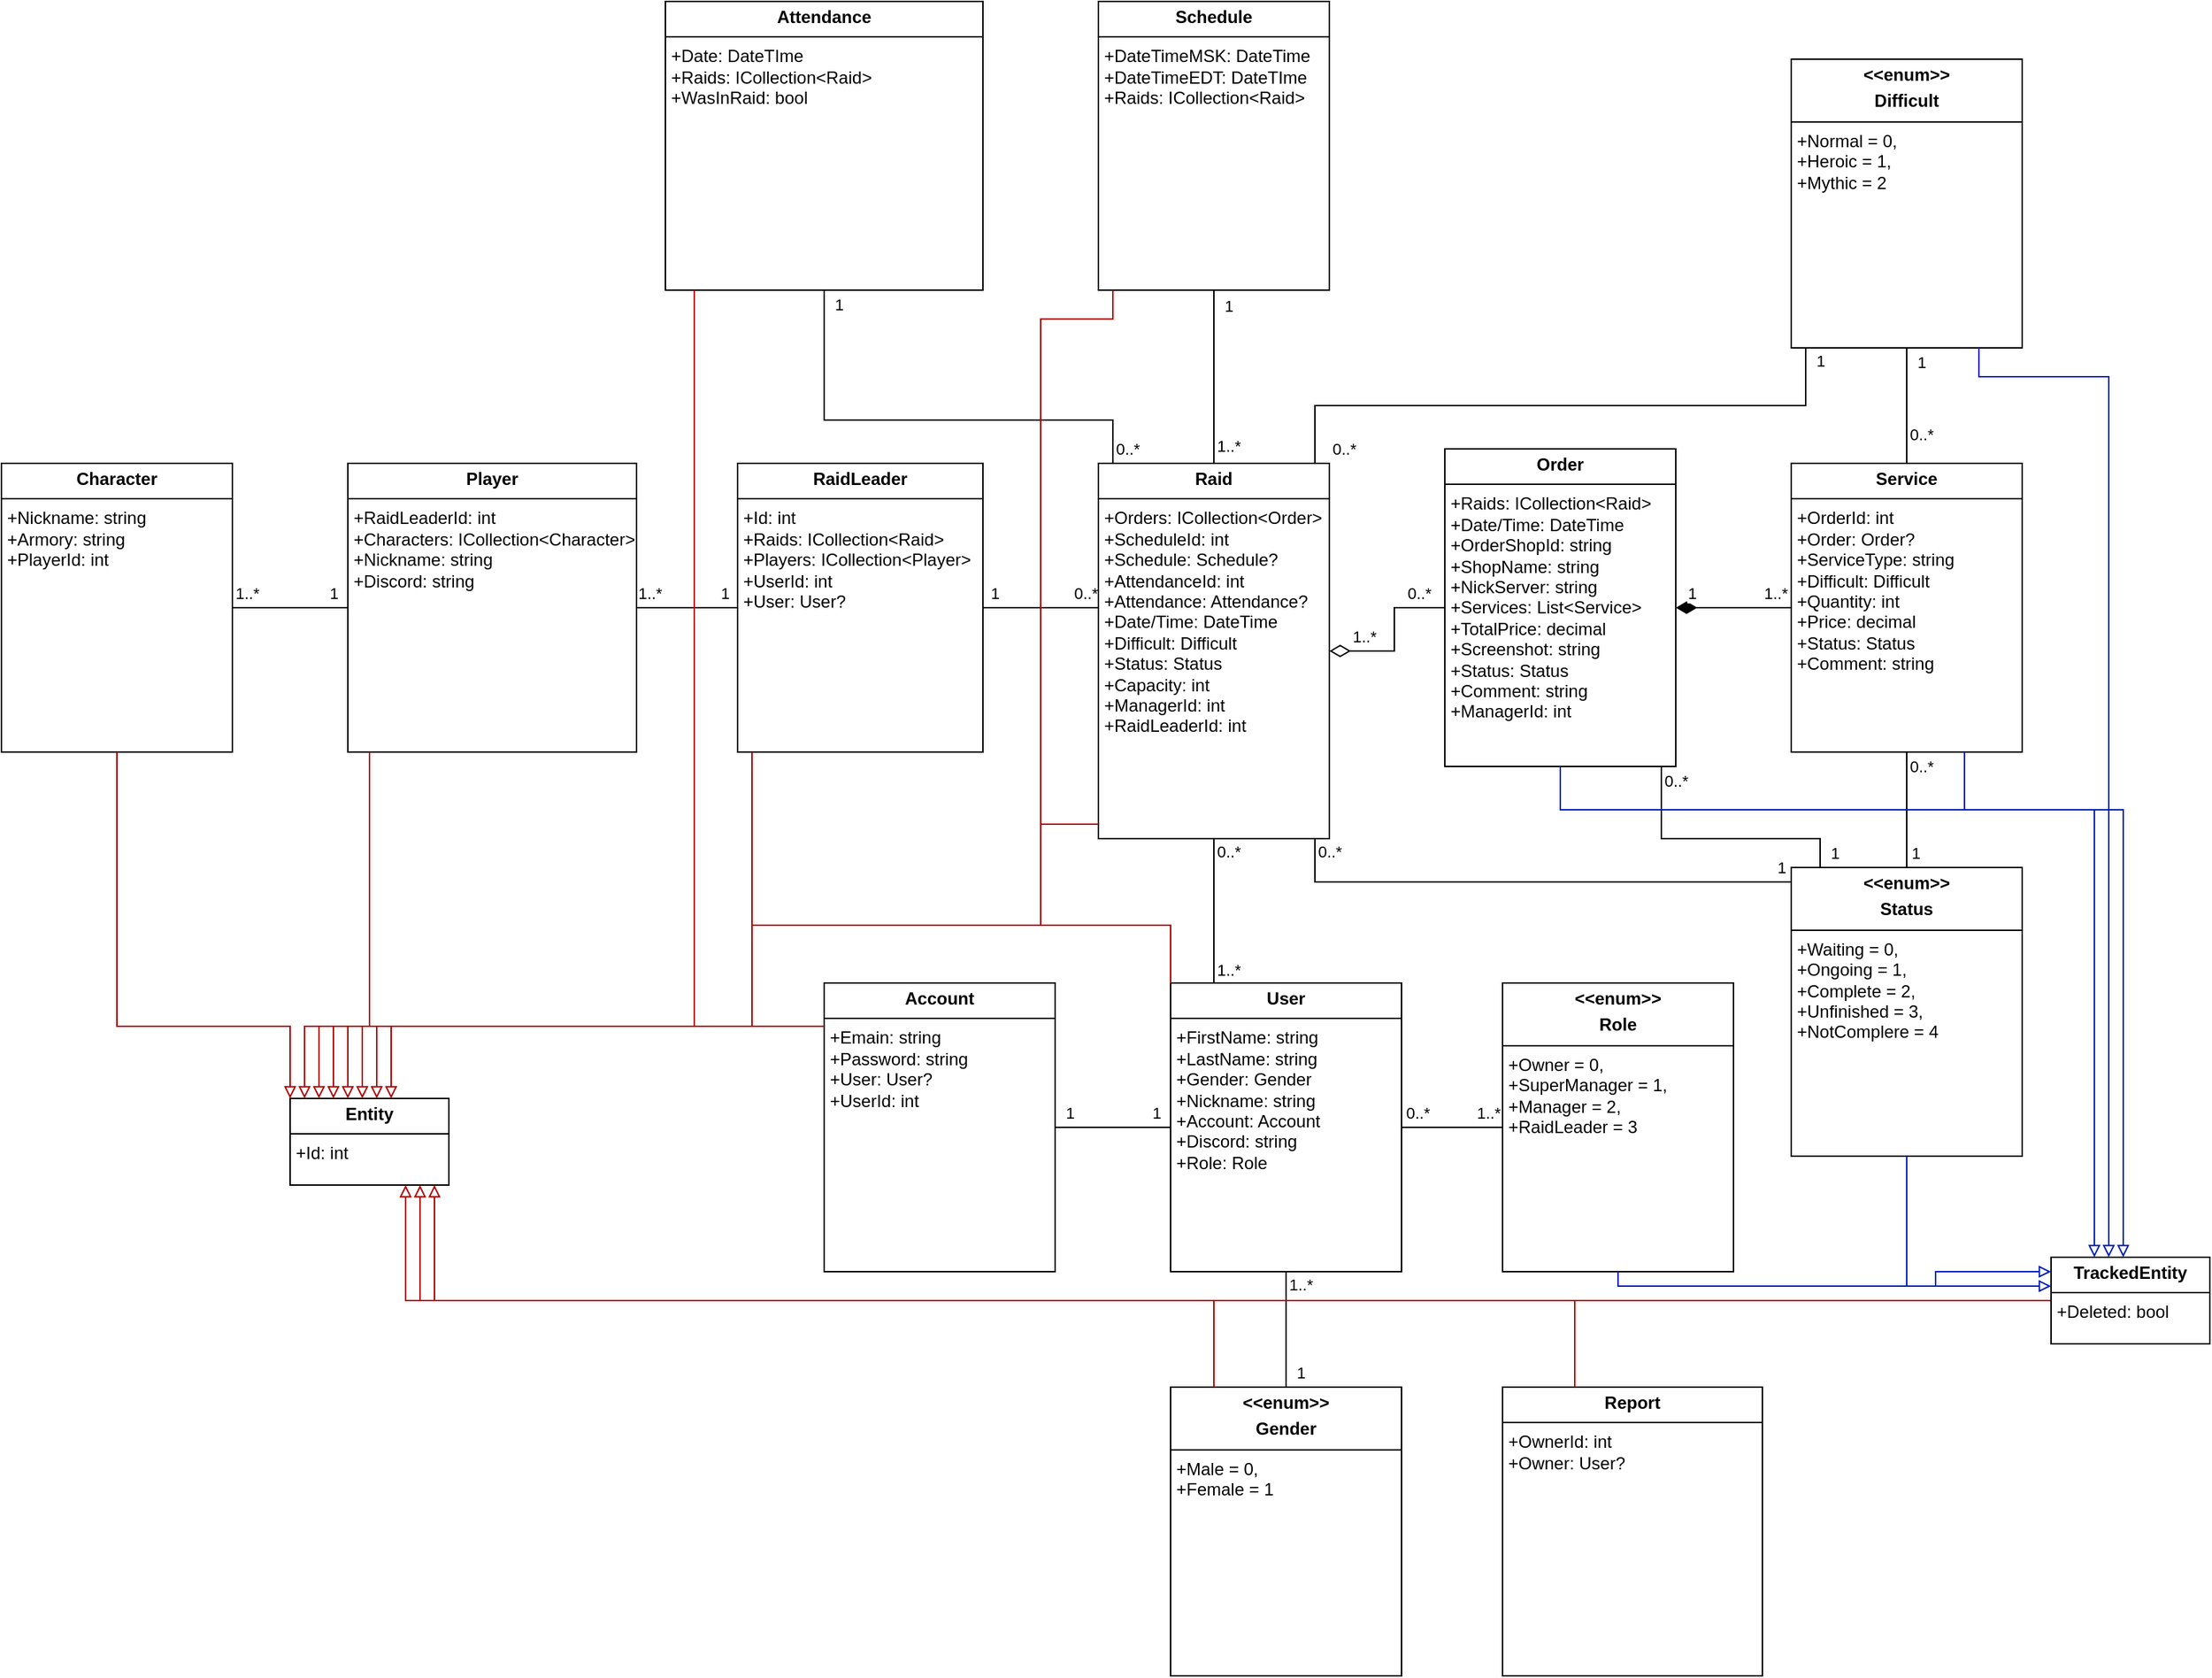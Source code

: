 <mxfile version="24.0.7" type="device">
  <diagram id="77C288hJzW4obfr29q6k" name="Страница — 1">
    <mxGraphModel dx="2670" dy="1666" grid="1" gridSize="10" guides="1" tooltips="1" connect="1" arrows="1" fold="1" page="1" pageScale="1" pageWidth="1169" pageHeight="827" math="0" shadow="0">
      <root>
        <mxCell id="0" />
        <mxCell id="1" parent="0" />
        <mxCell id="-LpLI6Wsh7tTM9T4UiT6-4" value="" style="edgeStyle=orthogonalEdgeStyle;rounded=0;orthogonalLoop=1;jettySize=auto;html=1;endArrow=diamondThin;endFill=0;startSize=6;endSize=12;" parent="1" source="k0Ee0VnrwTGtNqlD-m8w-1" target="zQSbb0ZGz_UOgyu7kRaQ-18" edge="1">
          <mxGeometry relative="1" as="geometry" />
        </mxCell>
        <mxCell id="-LpLI6Wsh7tTM9T4UiT6-5" value="1..*" style="edgeLabel;html=1;align=center;verticalAlign=middle;resizable=0;points=[];" parent="-LpLI6Wsh7tTM9T4UiT6-4" vertex="1" connectable="0">
          <mxGeometry x="0.757" relative="1" as="geometry">
            <mxPoint x="10" y="-10" as="offset" />
          </mxGeometry>
        </mxCell>
        <mxCell id="-LpLI6Wsh7tTM9T4UiT6-6" value="0..*" style="edgeLabel;html=1;align=center;verticalAlign=middle;resizable=0;points=[];" parent="-LpLI6Wsh7tTM9T4UiT6-4" vertex="1" connectable="0">
          <mxGeometry x="-0.443" y="1" relative="1" as="geometry">
            <mxPoint x="12" y="-11" as="offset" />
          </mxGeometry>
        </mxCell>
        <mxCell id="k0Ee0VnrwTGtNqlD-m8w-1" value="&lt;p style=&quot;margin:0px;margin-top:4px;text-align:center;&quot;&gt;&lt;b&gt;Order&lt;/b&gt;&lt;/p&gt;&lt;hr size=&quot;1&quot; style=&quot;border-style:solid;&quot;&gt;&lt;p style=&quot;margin:0px;margin-left:4px;&quot;&gt;+Raids: ICollection&amp;lt;Raid&amp;gt;&lt;/p&gt;&lt;p style=&quot;margin:0px;margin-left:4px;&quot;&gt;&lt;span style=&quot;background-color: initial;&quot;&gt;+Date/Time: DateTime&lt;/span&gt;&lt;br&gt;&lt;/p&gt;&lt;p style=&quot;margin:0px;margin-left:4px;&quot;&gt;+OrderShopId: string&lt;/p&gt;&lt;p style=&quot;margin:0px;margin-left:4px;&quot;&gt;+ShopName: string&lt;/p&gt;&lt;p style=&quot;margin:0px;margin-left:4px;&quot;&gt;+NickServer: string&lt;/p&gt;&lt;p style=&quot;margin:0px;margin-left:4px;&quot;&gt;+Services: List&amp;lt;Service&amp;gt;&lt;br&gt;+TotalPrice: decimal&lt;/p&gt;&lt;p style=&quot;margin:0px;margin-left:4px;&quot;&gt;+Screenshot: string&lt;/p&gt;&lt;p style=&quot;margin:0px;margin-left:4px;&quot;&gt;+Status: Status&lt;/p&gt;&lt;p style=&quot;margin:0px;margin-left:4px;&quot;&gt;+Comment: string&lt;/p&gt;&lt;p style=&quot;margin:0px;margin-left:4px;&quot;&gt;+ManagerId: int&lt;/p&gt;" style="verticalAlign=top;align=left;overflow=fill;html=1;whiteSpace=wrap;" parent="1" vertex="1">
          <mxGeometry x="960" y="110" width="160" height="220" as="geometry" />
        </mxCell>
        <mxCell id="-LpLI6Wsh7tTM9T4UiT6-1" style="edgeStyle=orthogonalEdgeStyle;rounded=0;orthogonalLoop=1;jettySize=auto;html=1;endArrow=diamondThin;endFill=1;startSize=6;endSize=12;" parent="1" source="k0Ee0VnrwTGtNqlD-m8w-2" target="k0Ee0VnrwTGtNqlD-m8w-1" edge="1">
          <mxGeometry relative="1" as="geometry" />
        </mxCell>
        <mxCell id="-LpLI6Wsh7tTM9T4UiT6-2" value="1" style="edgeLabel;html=1;align=center;verticalAlign=middle;resizable=0;points=[];" parent="-LpLI6Wsh7tTM9T4UiT6-1" vertex="1" connectable="0">
          <mxGeometry x="0.617" relative="1" as="geometry">
            <mxPoint x="-5" y="-10" as="offset" />
          </mxGeometry>
        </mxCell>
        <mxCell id="-LpLI6Wsh7tTM9T4UiT6-3" value="1..*" style="edgeLabel;html=1;align=center;verticalAlign=middle;resizable=0;points=[];" parent="-LpLI6Wsh7tTM9T4UiT6-1" vertex="1" connectable="0">
          <mxGeometry x="-0.717" y="-1" relative="1" as="geometry">
            <mxPoint y="-9" as="offset" />
          </mxGeometry>
        </mxCell>
        <mxCell id="k0Ee0VnrwTGtNqlD-m8w-2" value="&lt;p style=&quot;margin:0px;margin-top:4px;text-align:center;&quot;&gt;&lt;b&gt;Service&lt;/b&gt;&lt;/p&gt;&lt;hr size=&quot;1&quot; style=&quot;border-style:solid;&quot;&gt;&lt;p style=&quot;margin:0px;margin-left:4px;&quot;&gt;+OrderId: int&lt;/p&gt;&lt;p style=&quot;margin:0px;margin-left:4px;&quot;&gt;+Order: Order?&lt;br&gt;&lt;/p&gt;&lt;p style=&quot;margin:0px;margin-left:4px;&quot;&gt;+ServiceType: string&lt;/p&gt;&lt;p style=&quot;margin:0px;margin-left:4px;&quot;&gt;+Difficult: Difficult&lt;/p&gt;&lt;p style=&quot;margin:0px;margin-left:4px;&quot;&gt;+Quantity: int&lt;/p&gt;&lt;p style=&quot;margin:0px;margin-left:4px;&quot;&gt;+Price: decimal&lt;br&gt;+Status: Status&lt;/p&gt;&lt;p style=&quot;margin:0px;margin-left:4px;&quot;&gt;+Comment: string&lt;/p&gt;&lt;p style=&quot;margin:0px;margin-left:4px;&quot;&gt;&lt;br&gt;&lt;/p&gt;&lt;p style=&quot;margin:0px;margin-left:4px;&quot;&gt;&lt;br&gt;&lt;/p&gt;" style="verticalAlign=top;align=left;overflow=fill;html=1;whiteSpace=wrap;" parent="1" vertex="1">
          <mxGeometry x="1200" y="120" width="160" height="200" as="geometry" />
        </mxCell>
        <mxCell id="-LpLI6Wsh7tTM9T4UiT6-44" value="" style="edgeStyle=orthogonalEdgeStyle;rounded=0;orthogonalLoop=1;jettySize=auto;html=1;endArrow=none;endFill=0;" parent="1" source="zQSbb0ZGz_UOgyu7kRaQ-4" target="_yLJsXM8asYsxj5FulAV-17" edge="1">
          <mxGeometry relative="1" as="geometry" />
        </mxCell>
        <mxCell id="-LpLI6Wsh7tTM9T4UiT6-45" value="1" style="edgeLabel;html=1;align=center;verticalAlign=middle;resizable=0;points=[];" parent="-LpLI6Wsh7tTM9T4UiT6-44" vertex="1" connectable="0">
          <mxGeometry x="0.529" y="1" relative="1" as="geometry">
            <mxPoint x="9" y="9" as="offset" />
          </mxGeometry>
        </mxCell>
        <mxCell id="-LpLI6Wsh7tTM9T4UiT6-46" value="1..*" style="edgeLabel;html=1;align=center;verticalAlign=middle;resizable=0;points=[];" parent="-LpLI6Wsh7tTM9T4UiT6-44" vertex="1" connectable="0">
          <mxGeometry x="-0.775" y="1" relative="1" as="geometry">
            <mxPoint x="9" as="offset" />
          </mxGeometry>
        </mxCell>
        <mxCell id="-LpLI6Wsh7tTM9T4UiT6-47" value="" style="edgeStyle=orthogonalEdgeStyle;rounded=0;orthogonalLoop=1;jettySize=auto;html=1;endArrow=none;endFill=0;" parent="1" source="zQSbb0ZGz_UOgyu7kRaQ-4" target="_yLJsXM8asYsxj5FulAV-16" edge="1">
          <mxGeometry relative="1" as="geometry" />
        </mxCell>
        <mxCell id="-LpLI6Wsh7tTM9T4UiT6-48" value="1" style="edgeLabel;html=1;align=center;verticalAlign=middle;resizable=0;points=[];" parent="-LpLI6Wsh7tTM9T4UiT6-47" vertex="1" connectable="0">
          <mxGeometry x="-0.232" relative="1" as="geometry">
            <mxPoint x="20" y="-10" as="offset" />
          </mxGeometry>
        </mxCell>
        <mxCell id="-LpLI6Wsh7tTM9T4UiT6-49" value="1" style="edgeLabel;html=1;align=center;verticalAlign=middle;resizable=0;points=[];" parent="-LpLI6Wsh7tTM9T4UiT6-47" vertex="1" connectable="0">
          <mxGeometry x="0.508" y="2" relative="1" as="geometry">
            <mxPoint x="-10" y="-12" as="offset" />
          </mxGeometry>
        </mxCell>
        <mxCell id="OjiHCSG1bCC7971OdLfZ-1" style="edgeStyle=orthogonalEdgeStyle;rounded=0;orthogonalLoop=1;jettySize=auto;html=1;endArrow=none;endFill=0;" parent="1" source="zQSbb0ZGz_UOgyu7kRaQ-4" target="zQSbb0ZGz_UOgyu7kRaQ-18" edge="1">
          <mxGeometry relative="1" as="geometry">
            <Array as="points">
              <mxPoint x="800" y="450" />
              <mxPoint x="800" y="450" />
            </Array>
          </mxGeometry>
        </mxCell>
        <mxCell id="OjiHCSG1bCC7971OdLfZ-5" value="0..*" style="edgeLabel;html=1;align=center;verticalAlign=middle;resizable=0;points=[];" parent="OjiHCSG1bCC7971OdLfZ-1" vertex="1" connectable="0">
          <mxGeometry x="0.825" relative="1" as="geometry">
            <mxPoint x="10" as="offset" />
          </mxGeometry>
        </mxCell>
        <mxCell id="OjiHCSG1bCC7971OdLfZ-6" value="1..*" style="edgeLabel;html=1;align=center;verticalAlign=middle;resizable=0;points=[];" parent="OjiHCSG1bCC7971OdLfZ-1" vertex="1" connectable="0">
          <mxGeometry x="-0.819" relative="1" as="geometry">
            <mxPoint x="10" as="offset" />
          </mxGeometry>
        </mxCell>
        <mxCell id="zQSbb0ZGz_UOgyu7kRaQ-4" value="&lt;p style=&quot;margin:0px;margin-top:4px;text-align:center;&quot;&gt;&lt;b&gt;User&lt;/b&gt;&lt;/p&gt;&lt;hr size=&quot;1&quot; style=&quot;border-style:solid;&quot;&gt;&lt;p style=&quot;margin:0px;margin-left:4px;&quot;&gt;+FirstName: string&lt;br&gt;+LastName: string&lt;br&gt;+Gender: Gender&lt;/p&gt;&lt;p style=&quot;margin:0px;margin-left:4px;&quot;&gt;+Nickname: string&lt;br&gt;&lt;/p&gt;&lt;p style=&quot;margin:0px;margin-left:4px;&quot;&gt;+Account: Account&lt;/p&gt;&lt;p style=&quot;margin: 0px 0px 0px 4px;&quot;&gt;+Discord: string&lt;/p&gt;&lt;p style=&quot;margin: 0px 0px 0px 4px;&quot;&gt;+Role: Role&lt;/p&gt;&lt;div&gt;&lt;br&gt;&lt;/div&gt;&lt;div&gt;&lt;br&gt;&lt;/div&gt;" style="verticalAlign=top;align=left;overflow=fill;html=1;whiteSpace=wrap;" parent="1" vertex="1">
          <mxGeometry x="770" y="480" width="160" height="200" as="geometry" />
        </mxCell>
        <mxCell id="-LpLI6Wsh7tTM9T4UiT6-7" value="" style="edgeStyle=orthogonalEdgeStyle;rounded=0;orthogonalLoop=1;jettySize=auto;html=1;endArrow=none;endFill=0;" parent="1" source="zQSbb0ZGz_UOgyu7kRaQ-18" target="zQSbb0ZGz_UOgyu7kRaQ-19" edge="1">
          <mxGeometry relative="1" as="geometry">
            <Array as="points">
              <mxPoint x="680" y="220" />
              <mxPoint x="680" y="220" />
            </Array>
          </mxGeometry>
        </mxCell>
        <mxCell id="-LpLI6Wsh7tTM9T4UiT6-8" value="1" style="edgeLabel;html=1;align=center;verticalAlign=middle;resizable=0;points=[];" parent="-LpLI6Wsh7tTM9T4UiT6-7" vertex="1" connectable="0">
          <mxGeometry x="0.785" relative="1" as="geometry">
            <mxPoint x="-1" y="-10" as="offset" />
          </mxGeometry>
        </mxCell>
        <mxCell id="-LpLI6Wsh7tTM9T4UiT6-9" value="0..*" style="edgeLabel;html=1;align=center;verticalAlign=middle;resizable=0;points=[];" parent="-LpLI6Wsh7tTM9T4UiT6-7" vertex="1" connectable="0">
          <mxGeometry x="-0.829" y="-3" relative="1" as="geometry">
            <mxPoint x="-2" y="-7" as="offset" />
          </mxGeometry>
        </mxCell>
        <mxCell id="-LpLI6Wsh7tTM9T4UiT6-10" value="" style="edgeStyle=orthogonalEdgeStyle;rounded=0;orthogonalLoop=1;jettySize=auto;html=1;endArrow=none;endFill=0;" parent="1" source="zQSbb0ZGz_UOgyu7kRaQ-18" target="zQSbb0ZGz_UOgyu7kRaQ-33" edge="1">
          <mxGeometry relative="1" as="geometry" />
        </mxCell>
        <mxCell id="-LpLI6Wsh7tTM9T4UiT6-11" value="1" style="edgeLabel;html=1;align=center;verticalAlign=middle;resizable=0;points=[];" parent="-LpLI6Wsh7tTM9T4UiT6-10" vertex="1" connectable="0">
          <mxGeometry x="0.746" relative="1" as="geometry">
            <mxPoint x="10" y="-4" as="offset" />
          </mxGeometry>
        </mxCell>
        <mxCell id="-LpLI6Wsh7tTM9T4UiT6-12" value="1..*" style="edgeLabel;html=1;align=center;verticalAlign=middle;resizable=0;points=[];" parent="-LpLI6Wsh7tTM9T4UiT6-10" vertex="1" connectable="0">
          <mxGeometry x="-0.527" y="-2" relative="1" as="geometry">
            <mxPoint x="8" y="16" as="offset" />
          </mxGeometry>
        </mxCell>
        <mxCell id="zQSbb0ZGz_UOgyu7kRaQ-18" value="&lt;p style=&quot;margin:0px;margin-top:4px;text-align:center;&quot;&gt;&lt;b&gt;Raid&lt;/b&gt;&lt;/p&gt;&lt;hr size=&quot;1&quot; style=&quot;border-style:solid;&quot;&gt;&lt;p style=&quot;margin:0px;margin-left:4px;&quot;&gt;&lt;span style=&quot;background-color: initial;&quot;&gt;+Orders: ICollection&amp;lt;Order&amp;gt;&lt;/span&gt;&lt;/p&gt;&lt;p style=&quot;margin:0px;margin-left:4px;&quot;&gt;+ScheduleId: int&lt;/p&gt;&lt;p style=&quot;margin:0px;margin-left:4px;&quot;&gt;+Schedule: Schedule?&lt;/p&gt;&lt;p style=&quot;margin:0px;margin-left:4px;&quot;&gt;+AttendanceId: int&lt;/p&gt;&lt;p style=&quot;margin:0px;margin-left:4px;&quot;&gt;+Attendance: Attendance?&lt;/p&gt;&lt;p style=&quot;margin:0px;margin-left:4px;&quot;&gt;&lt;span style=&quot;background-color: initial;&quot;&gt;+Date/Time: DateTime&lt;/span&gt;&lt;/p&gt;&lt;p style=&quot;margin:0px;margin-left:4px;&quot;&gt;+Difficult: Difficult&lt;/p&gt;&lt;p style=&quot;margin:0px;margin-left:4px;&quot;&gt;+Status: Status&lt;/p&gt;&lt;p style=&quot;margin:0px;margin-left:4px;&quot;&gt;+Capacity: int&lt;/p&gt;&lt;p style=&quot;margin:0px;margin-left:4px;&quot;&gt;+ManagerId: int&lt;/p&gt;&lt;p style=&quot;margin:0px;margin-left:4px;&quot;&gt;&lt;span style=&quot;background-color: initial;&quot;&gt;+RaidLeaderId: int&lt;/span&gt;&lt;/p&gt;&lt;p style=&quot;margin:0px;margin-left:4px;&quot;&gt;&lt;br&gt;&lt;/p&gt;" style="verticalAlign=top;align=left;overflow=fill;html=1;whiteSpace=wrap;" parent="1" vertex="1">
          <mxGeometry x="720" y="120" width="160" height="260" as="geometry" />
        </mxCell>
        <mxCell id="zQSbb0ZGz_UOgyu7kRaQ-19" value="&lt;p style=&quot;margin:0px;margin-top:4px;text-align:center;&quot;&gt;&lt;b&gt;RaidLeader&lt;/b&gt;&lt;/p&gt;&lt;hr size=&quot;1&quot; style=&quot;border-style:solid;&quot;&gt;&lt;p style=&quot;margin:0px;margin-left:4px;&quot;&gt;+Id: int&lt;/p&gt;&lt;p style=&quot;margin:0px;margin-left:4px;&quot;&gt;+Raids: ICollection&amp;lt;Raid&amp;gt;&lt;/p&gt;&lt;p style=&quot;margin:0px;margin-left:4px;&quot;&gt;+Players: ICollection&amp;lt;Player&amp;gt;&lt;/p&gt;&lt;p style=&quot;margin:0px;margin-left:4px;&quot;&gt;+UserId: int&lt;/p&gt;&lt;p style=&quot;margin:0px;margin-left:4px;&quot;&gt;+User: User?&lt;/p&gt;" style="verticalAlign=top;align=left;overflow=fill;html=1;whiteSpace=wrap;" parent="1" vertex="1">
          <mxGeometry x="470" y="120" width="170" height="200" as="geometry" />
        </mxCell>
        <mxCell id="-LpLI6Wsh7tTM9T4UiT6-20" value="1" style="edgeStyle=orthogonalEdgeStyle;rounded=0;orthogonalLoop=1;jettySize=auto;html=1;endArrow=none;endFill=0;" parent="1" source="zQSbb0ZGz_UOgyu7kRaQ-20" target="zQSbb0ZGz_UOgyu7kRaQ-18" edge="1">
          <mxGeometry x="-0.938" y="10" relative="1" as="geometry">
            <Array as="points">
              <mxPoint x="530" y="90" />
              <mxPoint x="730" y="90" />
            </Array>
            <mxPoint as="offset" />
          </mxGeometry>
        </mxCell>
        <mxCell id="-LpLI6Wsh7tTM9T4UiT6-21" value="0..*" style="edgeLabel;html=1;align=center;verticalAlign=middle;resizable=0;points=[];" parent="-LpLI6Wsh7tTM9T4UiT6-20" vertex="1" connectable="0">
          <mxGeometry x="0.947" y="3" relative="1" as="geometry">
            <mxPoint x="7" y="-2" as="offset" />
          </mxGeometry>
        </mxCell>
        <mxCell id="zQSbb0ZGz_UOgyu7kRaQ-20" value="&lt;p style=&quot;margin:0px;margin-top:4px;text-align:center;&quot;&gt;&lt;b&gt;Attendance&lt;/b&gt;&lt;/p&gt;&lt;hr size=&quot;1&quot; style=&quot;border-style:solid;&quot;&gt;&lt;p style=&quot;margin:0px;margin-left:4px;&quot;&gt;&lt;span style=&quot;background-color: initial;&quot;&gt;+Date: DateTIme&lt;/span&gt;&lt;br&gt;&lt;/p&gt;&lt;p style=&quot;margin:0px;margin-left:4px;&quot;&gt;+Raids: ICollection&amp;lt;Raid&amp;gt;&lt;/p&gt;&lt;p style=&quot;margin:0px;margin-left:4px;&quot;&gt;+WasInRaid: bool&lt;/p&gt;" style="verticalAlign=top;align=left;overflow=fill;html=1;whiteSpace=wrap;" parent="1" vertex="1">
          <mxGeometry x="420" y="-200" width="220" height="200" as="geometry" />
        </mxCell>
        <mxCell id="-LpLI6Wsh7tTM9T4UiT6-14" value="" style="edgeStyle=orthogonalEdgeStyle;rounded=0;orthogonalLoop=1;jettySize=auto;html=1;endArrow=none;endFill=0;" parent="1" source="zQSbb0ZGz_UOgyu7kRaQ-21" target="zQSbb0ZGz_UOgyu7kRaQ-19" edge="1">
          <mxGeometry relative="1" as="geometry" />
        </mxCell>
        <mxCell id="-LpLI6Wsh7tTM9T4UiT6-15" value="1" style="edgeLabel;html=1;align=center;verticalAlign=middle;resizable=0;points=[];" parent="-LpLI6Wsh7tTM9T4UiT6-14" vertex="1" connectable="0">
          <mxGeometry x="0.742" y="2" relative="1" as="geometry">
            <mxPoint y="-8" as="offset" />
          </mxGeometry>
        </mxCell>
        <mxCell id="-LpLI6Wsh7tTM9T4UiT6-16" value="1..*" style="edgeLabel;html=1;align=center;verticalAlign=middle;resizable=0;points=[];" parent="-LpLI6Wsh7tTM9T4UiT6-14" vertex="1" connectable="0">
          <mxGeometry x="-0.738" y="2" relative="1" as="geometry">
            <mxPoint y="-8" as="offset" />
          </mxGeometry>
        </mxCell>
        <mxCell id="-LpLI6Wsh7tTM9T4UiT6-17" value="" style="edgeStyle=orthogonalEdgeStyle;rounded=0;orthogonalLoop=1;jettySize=auto;html=1;endArrow=none;endFill=0;" parent="1" source="zQSbb0ZGz_UOgyu7kRaQ-21" target="zQSbb0ZGz_UOgyu7kRaQ-22" edge="1">
          <mxGeometry relative="1" as="geometry" />
        </mxCell>
        <mxCell id="-LpLI6Wsh7tTM9T4UiT6-18" value="1..*" style="edgeLabel;html=1;align=center;verticalAlign=middle;resizable=0;points=[];" parent="-LpLI6Wsh7tTM9T4UiT6-17" vertex="1" connectable="0">
          <mxGeometry x="0.613" relative="1" as="geometry">
            <mxPoint x="-6" y="-10" as="offset" />
          </mxGeometry>
        </mxCell>
        <mxCell id="-LpLI6Wsh7tTM9T4UiT6-19" value="1" style="edgeLabel;html=1;align=center;verticalAlign=middle;resizable=0;points=[];" parent="-LpLI6Wsh7tTM9T4UiT6-17" vertex="1" connectable="0">
          <mxGeometry x="-0.471" y="2" relative="1" as="geometry">
            <mxPoint x="11" y="-12" as="offset" />
          </mxGeometry>
        </mxCell>
        <mxCell id="zQSbb0ZGz_UOgyu7kRaQ-21" value="&lt;p style=&quot;margin:0px;margin-top:4px;text-align:center;&quot;&gt;&lt;b&gt;Player&lt;/b&gt;&lt;/p&gt;&lt;hr size=&quot;1&quot; style=&quot;border-style:solid;&quot;&gt;&lt;p style=&quot;margin:0px;margin-left:4px;&quot;&gt;+RaidLeaderId: int&lt;br&gt;&lt;/p&gt;&lt;p style=&quot;margin:0px;margin-left:4px;&quot;&gt;+Characters: ICollection&amp;lt;Character&amp;gt;&lt;br&gt;&lt;/p&gt;&lt;p style=&quot;margin:0px;margin-left:4px;&quot;&gt;+Nickname: string&lt;/p&gt;&lt;p style=&quot;margin:0px;margin-left:4px;&quot;&gt;+Discord: string&lt;/p&gt;&lt;p style=&quot;margin:0px;margin-left:4px;&quot;&gt;&lt;br&gt;&lt;/p&gt;" style="verticalAlign=top;align=left;overflow=fill;html=1;whiteSpace=wrap;" parent="1" vertex="1">
          <mxGeometry x="200" y="120" width="200" height="200" as="geometry" />
        </mxCell>
        <mxCell id="zQSbb0ZGz_UOgyu7kRaQ-22" value="&lt;p style=&quot;margin:0px;margin-top:4px;text-align:center;&quot;&gt;&lt;b&gt;Character&lt;/b&gt;&lt;/p&gt;&lt;hr size=&quot;1&quot; style=&quot;border-style:solid;&quot;&gt;&lt;p style=&quot;margin:0px;margin-left:4px;&quot;&gt;+Nickname: string&lt;br&gt;+Armory: string&lt;br&gt;+PlayerId: int&lt;/p&gt;" style="verticalAlign=top;align=left;overflow=fill;html=1;whiteSpace=wrap;" parent="1" vertex="1">
          <mxGeometry x="-40" y="120" width="160" height="200" as="geometry" />
        </mxCell>
        <mxCell id="zQSbb0ZGz_UOgyu7kRaQ-32" value="&lt;p style=&quot;margin:0px;margin-top:4px;text-align:center;&quot;&gt;&lt;b&gt;Report&lt;/b&gt;&lt;/p&gt;&lt;hr size=&quot;1&quot; style=&quot;border-style:solid;&quot;&gt;&lt;p style=&quot;margin:0px;margin-left:4px;&quot;&gt;&lt;span style=&quot;background-color: initial;&quot;&gt;+OwnerId: int&lt;/span&gt;&lt;br&gt;&lt;/p&gt;&lt;p style=&quot;margin:0px;margin-left:4px;&quot;&gt;+Owner: User?&lt;/p&gt;" style="verticalAlign=top;align=left;overflow=fill;html=1;whiteSpace=wrap;" parent="1" vertex="1">
          <mxGeometry x="1000" y="760" width="180" height="200" as="geometry" />
        </mxCell>
        <mxCell id="zQSbb0ZGz_UOgyu7kRaQ-33" value="&lt;p style=&quot;margin:0px;margin-top:4px;text-align:center;&quot;&gt;&lt;b&gt;Schedule&lt;/b&gt;&lt;/p&gt;&lt;hr size=&quot;1&quot; style=&quot;border-style:solid;&quot;&gt;&lt;p style=&quot;margin:0px;margin-left:4px;&quot;&gt;&lt;span style=&quot;background-color: initial;&quot;&gt;+DateTimeMSK: DateTime&lt;/span&gt;&lt;br&gt;&lt;/p&gt;&lt;p style=&quot;margin:0px;margin-left:4px;&quot;&gt;+DateTimeEDT: DateTIme&lt;/p&gt;&lt;p style=&quot;margin:0px;margin-left:4px;&quot;&gt;+Raids: ICollection&amp;lt;Raid&amp;gt;&lt;/p&gt;" style="verticalAlign=top;align=left;overflow=fill;html=1;whiteSpace=wrap;" parent="1" vertex="1">
          <mxGeometry x="720" y="-200" width="160" height="200" as="geometry" />
        </mxCell>
        <mxCell id="zQSbb0ZGz_UOgyu7kRaQ-40" value="&lt;p style=&quot;margin:0px;margin-top:4px;text-align:center;&quot;&gt;&lt;b&gt;&amp;lt;&amp;lt;enum&amp;gt;&amp;gt;&lt;/b&gt;&lt;/p&gt;&lt;p style=&quot;margin:0px;margin-top:4px;text-align:center;&quot;&gt;&lt;b&gt;Difficult&lt;/b&gt;&lt;/p&gt;&lt;hr size=&quot;1&quot; style=&quot;border-style:solid;&quot;&gt;&lt;p style=&quot;margin:0px;margin-left:4px;&quot;&gt;+Normal = 0,&lt;/p&gt;&lt;p style=&quot;margin:0px;margin-left:4px;&quot;&gt;+Heroic = 1,&lt;/p&gt;&lt;p style=&quot;margin:0px;margin-left:4px;&quot;&gt;+Mythic = 2&lt;/p&gt;&lt;p style=&quot;margin:0px;margin-left:4px;&quot;&gt;&lt;br&gt;&lt;/p&gt;" style="verticalAlign=top;align=left;overflow=fill;html=1;whiteSpace=wrap;" parent="1" vertex="1">
          <mxGeometry x="1200" y="-160" width="160" height="200" as="geometry" />
        </mxCell>
        <mxCell id="zQSbb0ZGz_UOgyu7kRaQ-43" value="&lt;p style=&quot;margin:0px;margin-top:4px;text-align:center;&quot;&gt;&lt;b&gt;&amp;lt;&amp;lt;enum&amp;gt;&amp;gt;&lt;/b&gt;&lt;/p&gt;&lt;p style=&quot;margin:0px;margin-top:4px;text-align:center;&quot;&gt;&lt;b&gt;Status&lt;/b&gt;&lt;/p&gt;&lt;hr size=&quot;1&quot; style=&quot;border-style:solid;&quot;&gt;&lt;p style=&quot;margin:0px;margin-left:4px;&quot;&gt;+Waiting = 0,&lt;/p&gt;&lt;p style=&quot;margin:0px;margin-left:4px;&quot;&gt;+Ongoing = 1,&lt;/p&gt;&lt;p style=&quot;margin:0px;margin-left:4px;&quot;&gt;+Complete = 2,&lt;/p&gt;&lt;p style=&quot;margin:0px;margin-left:4px;&quot;&gt;+Unfinished = 3,&lt;/p&gt;&lt;p style=&quot;margin:0px;margin-left:4px;&quot;&gt;+NotComplere = 4&lt;/p&gt;&lt;p style=&quot;margin:0px;margin-left:4px;&quot;&gt;&lt;br&gt;&lt;/p&gt;" style="verticalAlign=top;align=left;overflow=fill;html=1;whiteSpace=wrap;" parent="1" vertex="1">
          <mxGeometry x="1200" y="400" width="160" height="200" as="geometry" />
        </mxCell>
        <mxCell id="_yLJsXM8asYsxj5FulAV-16" value="&lt;p style=&quot;margin:0px;margin-top:4px;text-align:center;&quot;&gt;&lt;b&gt;Account&lt;/b&gt;&lt;/p&gt;&lt;hr size=&quot;1&quot; style=&quot;border-style:solid;&quot;&gt;&lt;p style=&quot;margin:0px;margin-left:4px;&quot;&gt;+Emain: string&lt;/p&gt;&lt;p style=&quot;margin:0px;margin-left:4px;&quot;&gt;+Password: string&lt;/p&gt;&lt;p style=&quot;margin:0px;margin-left:4px;&quot;&gt;+User: User?&lt;/p&gt;&lt;p style=&quot;margin:0px;margin-left:4px;&quot;&gt;+UserId: int&lt;/p&gt;&lt;p style=&quot;margin:0px;margin-left:4px;&quot;&gt;&lt;br&gt;&lt;/p&gt;&lt;p style=&quot;margin:0px;margin-left:4px;&quot;&gt;&lt;br&gt;&lt;/p&gt;" style="verticalAlign=top;align=left;overflow=fill;html=1;whiteSpace=wrap;" parent="1" vertex="1">
          <mxGeometry x="530" y="480" width="160" height="200" as="geometry" />
        </mxCell>
        <mxCell id="_yLJsXM8asYsxj5FulAV-17" value="&lt;p style=&quot;margin:0px;margin-top:4px;text-align:center;&quot;&gt;&lt;b&gt;&amp;lt;&amp;lt;enum&amp;gt;&amp;gt;&lt;/b&gt;&lt;/p&gt;&lt;p style=&quot;margin:0px;margin-top:4px;text-align:center;&quot;&gt;&lt;b&gt;Gender&lt;/b&gt;&lt;/p&gt;&lt;hr size=&quot;1&quot; style=&quot;border-style:solid;&quot;&gt;&lt;p style=&quot;margin:0px;margin-left:4px;&quot;&gt;+Male = 0,&lt;/p&gt;&lt;p style=&quot;margin:0px;margin-left:4px;&quot;&gt;+Female = 1&lt;/p&gt;&lt;p style=&quot;margin:0px;margin-left:4px;&quot;&gt;&lt;br&gt;&lt;/p&gt;&lt;p style=&quot;margin:0px;margin-left:4px;&quot;&gt;&lt;br&gt;&lt;/p&gt;" style="verticalAlign=top;align=left;overflow=fill;html=1;whiteSpace=wrap;" parent="1" vertex="1">
          <mxGeometry x="770" y="760" width="160" height="200" as="geometry" />
        </mxCell>
        <mxCell id="_yLJsXM8asYsxj5FulAV-26" value="&lt;p style=&quot;margin:0px;margin-top:4px;text-align:center;&quot;&gt;&lt;b&gt;&amp;lt;&amp;lt;enum&amp;gt;&amp;gt;&lt;/b&gt;&lt;/p&gt;&lt;p style=&quot;margin:0px;margin-top:4px;text-align:center;&quot;&gt;&lt;b&gt;Role&lt;/b&gt;&lt;/p&gt;&lt;hr size=&quot;1&quot; style=&quot;border-style:solid;&quot;&gt;&lt;p style=&quot;margin: 0px 0px 0px 4px;&quot;&gt;+Owner = 0,&lt;/p&gt;&lt;p style=&quot;margin: 0px 0px 0px 4px;&quot;&gt;+SuperManager = 1,&lt;/p&gt;&lt;p style=&quot;margin: 0px 0px 0px 4px;&quot;&gt;+Manager = 2,&lt;/p&gt;&lt;p style=&quot;margin: 0px 0px 0px 4px;&quot;&gt;+RaidLeader = 3&lt;/p&gt;&lt;p style=&quot;margin:0px;margin-left:4px;&quot;&gt;&lt;br&gt;&lt;/p&gt;" style="verticalAlign=top;align=left;overflow=fill;html=1;whiteSpace=wrap;" parent="1" vertex="1">
          <mxGeometry x="1000" y="480" width="160" height="200" as="geometry" />
        </mxCell>
        <mxCell id="_yLJsXM8asYsxj5FulAV-56" value="&lt;p style=&quot;margin:0px;margin-top:4px;text-align:center;&quot;&gt;&lt;b&gt;Entity&lt;/b&gt;&lt;/p&gt;&lt;hr size=&quot;1&quot; style=&quot;border-style:solid;&quot;&gt;&lt;p style=&quot;margin:0px;margin-left:4px;&quot;&gt;+Id: int&lt;/p&gt;" style="verticalAlign=top;align=left;overflow=fill;html=1;whiteSpace=wrap;" parent="1" vertex="1">
          <mxGeometry x="160" y="560" width="110" height="60" as="geometry" />
        </mxCell>
        <mxCell id="OjiHCSG1bCC7971OdLfZ-8" value="" style="edgeStyle=orthogonalEdgeStyle;rounded=0;orthogonalLoop=1;jettySize=auto;html=1;endArrow=block;endFill=0;fillColor=#e51400;strokeColor=#B20000;" parent="1" source="_yLJsXM8asYsxj5FulAV-57" target="_yLJsXM8asYsxj5FulAV-56" edge="1">
          <mxGeometry relative="1" as="geometry">
            <Array as="points">
              <mxPoint x="260" y="700" />
            </Array>
          </mxGeometry>
        </mxCell>
        <mxCell id="_yLJsXM8asYsxj5FulAV-57" value="&lt;p style=&quot;margin:0px;margin-top:4px;text-align:center;&quot;&gt;&lt;b&gt;TrackedEntity&lt;/b&gt;&lt;/p&gt;&lt;hr size=&quot;1&quot; style=&quot;border-style:solid;&quot;&gt;&lt;p style=&quot;margin:0px;margin-left:4px;&quot;&gt;+Deleted: bool&lt;/p&gt;" style="verticalAlign=top;align=left;overflow=fill;html=1;whiteSpace=wrap;" parent="1" vertex="1">
          <mxGeometry x="1380" y="670" width="110" height="60" as="geometry" />
        </mxCell>
        <mxCell id="-LpLI6Wsh7tTM9T4UiT6-22" value="" style="endArrow=none;html=1;rounded=0;startArrow=none;startFill=0;endSize=6;startSize=12;" parent="1" source="k0Ee0VnrwTGtNqlD-m8w-2" target="zQSbb0ZGz_UOgyu7kRaQ-40" edge="1">
          <mxGeometry width="50" height="50" relative="1" as="geometry">
            <mxPoint x="1090" y="180" as="sourcePoint" />
            <mxPoint x="1140" y="130" as="targetPoint" />
          </mxGeometry>
        </mxCell>
        <mxCell id="-LpLI6Wsh7tTM9T4UiT6-25" value="0..*" style="edgeLabel;html=1;align=center;verticalAlign=middle;resizable=0;points=[];" parent="-LpLI6Wsh7tTM9T4UiT6-22" vertex="1" connectable="0">
          <mxGeometry x="-0.765" relative="1" as="geometry">
            <mxPoint x="10" y="-11" as="offset" />
          </mxGeometry>
        </mxCell>
        <mxCell id="-LpLI6Wsh7tTM9T4UiT6-26" value="1" style="edgeLabel;html=1;align=center;verticalAlign=middle;resizable=0;points=[];" parent="-LpLI6Wsh7tTM9T4UiT6-22" vertex="1" connectable="0">
          <mxGeometry x="0.58" y="-2" relative="1" as="geometry">
            <mxPoint x="8" y="-7" as="offset" />
          </mxGeometry>
        </mxCell>
        <mxCell id="-LpLI6Wsh7tTM9T4UiT6-23" value="" style="endArrow=none;html=1;rounded=0;edgeStyle=orthogonalEdgeStyle;startArrow=none;startFill=0;startSize=12;" parent="1" source="zQSbb0ZGz_UOgyu7kRaQ-18" target="zQSbb0ZGz_UOgyu7kRaQ-40" edge="1">
          <mxGeometry width="50" height="50" relative="1" as="geometry">
            <mxPoint x="1290" y="130" as="sourcePoint" />
            <mxPoint x="1290" y="50" as="targetPoint" />
            <Array as="points">
              <mxPoint x="870" y="80" />
              <mxPoint x="1210" y="80" />
            </Array>
          </mxGeometry>
        </mxCell>
        <mxCell id="-LpLI6Wsh7tTM9T4UiT6-27" value="1" style="edgeLabel;html=1;align=center;verticalAlign=middle;resizable=0;points=[];" parent="-LpLI6Wsh7tTM9T4UiT6-23" vertex="1" connectable="0">
          <mxGeometry x="0.956" y="-2" relative="1" as="geometry">
            <mxPoint x="8" as="offset" />
          </mxGeometry>
        </mxCell>
        <mxCell id="-LpLI6Wsh7tTM9T4UiT6-28" value="0..*" style="edgeLabel;html=1;align=center;verticalAlign=middle;resizable=0;points=[];" parent="-LpLI6Wsh7tTM9T4UiT6-23" vertex="1" connectable="0">
          <mxGeometry x="-0.896" y="-4" relative="1" as="geometry">
            <mxPoint x="16" y="12" as="offset" />
          </mxGeometry>
        </mxCell>
        <mxCell id="-LpLI6Wsh7tTM9T4UiT6-29" value="" style="endArrow=none;html=1;rounded=0;startArrow=none;startFill=0;endSize=6;startSize=12;" parent="1" source="k0Ee0VnrwTGtNqlD-m8w-2" target="zQSbb0ZGz_UOgyu7kRaQ-43" edge="1">
          <mxGeometry width="50" height="50" relative="1" as="geometry">
            <mxPoint x="1290" y="130" as="sourcePoint" />
            <mxPoint x="1290" y="50" as="targetPoint" />
          </mxGeometry>
        </mxCell>
        <mxCell id="-LpLI6Wsh7tTM9T4UiT6-30" value="0..*" style="edgeLabel;html=1;align=center;verticalAlign=middle;resizable=0;points=[];" parent="-LpLI6Wsh7tTM9T4UiT6-29" vertex="1" connectable="0">
          <mxGeometry x="-0.765" relative="1" as="geometry">
            <mxPoint x="10" as="offset" />
          </mxGeometry>
        </mxCell>
        <mxCell id="-LpLI6Wsh7tTM9T4UiT6-31" value="1" style="edgeLabel;html=1;align=center;verticalAlign=middle;resizable=0;points=[];" parent="-LpLI6Wsh7tTM9T4UiT6-29" vertex="1" connectable="0">
          <mxGeometry x="0.58" y="-2" relative="1" as="geometry">
            <mxPoint x="8" y="7" as="offset" />
          </mxGeometry>
        </mxCell>
        <mxCell id="-LpLI6Wsh7tTM9T4UiT6-32" value="" style="endArrow=none;html=1;rounded=0;startArrow=none;startFill=0;endSize=6;startSize=12;edgeStyle=orthogonalEdgeStyle;" parent="1" source="k0Ee0VnrwTGtNqlD-m8w-1" target="zQSbb0ZGz_UOgyu7kRaQ-43" edge="1">
          <mxGeometry width="50" height="50" relative="1" as="geometry">
            <mxPoint x="1290" y="330" as="sourcePoint" />
            <mxPoint x="1290" y="410" as="targetPoint" />
            <Array as="points">
              <mxPoint x="1110" y="380" />
              <mxPoint x="1220" y="380" />
            </Array>
          </mxGeometry>
        </mxCell>
        <mxCell id="-LpLI6Wsh7tTM9T4UiT6-33" value="0..*" style="edgeLabel;html=1;align=center;verticalAlign=middle;resizable=0;points=[];" parent="-LpLI6Wsh7tTM9T4UiT6-32" vertex="1" connectable="0">
          <mxGeometry x="-0.765" relative="1" as="geometry">
            <mxPoint x="10" y="-11" as="offset" />
          </mxGeometry>
        </mxCell>
        <mxCell id="-LpLI6Wsh7tTM9T4UiT6-34" value="1" style="edgeLabel;html=1;align=center;verticalAlign=middle;resizable=0;points=[];" parent="-LpLI6Wsh7tTM9T4UiT6-32" vertex="1" connectable="0">
          <mxGeometry x="0.58" y="-2" relative="1" as="geometry">
            <mxPoint x="28" y="8" as="offset" />
          </mxGeometry>
        </mxCell>
        <mxCell id="-LpLI6Wsh7tTM9T4UiT6-35" value="" style="endArrow=none;html=1;rounded=0;startArrow=none;startFill=0;endSize=6;startSize=12;edgeStyle=orthogonalEdgeStyle;" parent="1" source="zQSbb0ZGz_UOgyu7kRaQ-18" target="zQSbb0ZGz_UOgyu7kRaQ-43" edge="1">
          <mxGeometry width="50" height="50" relative="1" as="geometry">
            <mxPoint x="1300" y="340" as="sourcePoint" />
            <mxPoint x="1300" y="420" as="targetPoint" />
            <Array as="points">
              <mxPoint x="870" y="410" />
            </Array>
          </mxGeometry>
        </mxCell>
        <mxCell id="-LpLI6Wsh7tTM9T4UiT6-41" value="1" style="edgeLabel;html=1;align=center;verticalAlign=middle;resizable=0;points=[];" parent="-LpLI6Wsh7tTM9T4UiT6-35" vertex="1" connectable="0">
          <mxGeometry x="0.937" y="3" relative="1" as="geometry">
            <mxPoint x="4" y="-7" as="offset" />
          </mxGeometry>
        </mxCell>
        <mxCell id="-LpLI6Wsh7tTM9T4UiT6-62" value="0..*" style="edgeLabel;html=1;align=center;verticalAlign=middle;resizable=0;points=[];" parent="-LpLI6Wsh7tTM9T4UiT6-35" vertex="1" connectable="0">
          <mxGeometry x="-0.936" y="1" relative="1" as="geometry">
            <mxPoint x="9" y="-3" as="offset" />
          </mxGeometry>
        </mxCell>
        <mxCell id="-LpLI6Wsh7tTM9T4UiT6-61" style="edgeStyle=orthogonalEdgeStyle;rounded=0;orthogonalLoop=1;jettySize=auto;html=1;endArrow=none;endFill=0;" parent="1" source="zQSbb0ZGz_UOgyu7kRaQ-4" target="_yLJsXM8asYsxj5FulAV-26" edge="1">
          <mxGeometry relative="1" as="geometry">
            <mxPoint x="1170" y="580" as="sourcePoint" />
            <mxPoint x="1010" y="580" as="targetPoint" />
          </mxGeometry>
        </mxCell>
        <mxCell id="-LpLI6Wsh7tTM9T4UiT6-63" value="1..*" style="edgeLabel;html=1;align=center;verticalAlign=middle;resizable=0;points=[];" parent="-LpLI6Wsh7tTM9T4UiT6-61" vertex="1" connectable="0">
          <mxGeometry x="0.745" y="2" relative="1" as="geometry">
            <mxPoint x="-1" y="-8" as="offset" />
          </mxGeometry>
        </mxCell>
        <mxCell id="-LpLI6Wsh7tTM9T4UiT6-64" value="0..*" style="edgeLabel;html=1;align=center;verticalAlign=middle;resizable=0;points=[];" parent="-LpLI6Wsh7tTM9T4UiT6-61" vertex="1" connectable="0">
          <mxGeometry x="-0.699" y="2" relative="1" as="geometry">
            <mxPoint y="-8" as="offset" />
          </mxGeometry>
        </mxCell>
        <mxCell id="OjiHCSG1bCC7971OdLfZ-12" value="" style="edgeStyle=orthogonalEdgeStyle;rounded=0;orthogonalLoop=1;jettySize=auto;html=1;endArrow=block;endFill=0;fillColor=#e51400;strokeColor=#B20000;" parent="1" source="zQSbb0ZGz_UOgyu7kRaQ-22" target="_yLJsXM8asYsxj5FulAV-56" edge="1">
          <mxGeometry relative="1" as="geometry">
            <mxPoint x="1390" y="710" as="sourcePoint" />
            <mxPoint x="270" y="630" as="targetPoint" />
            <Array as="points">
              <mxPoint x="40" y="510" />
              <mxPoint x="160" y="510" />
            </Array>
          </mxGeometry>
        </mxCell>
        <mxCell id="OjiHCSG1bCC7971OdLfZ-13" value="" style="edgeStyle=orthogonalEdgeStyle;rounded=0;orthogonalLoop=1;jettySize=auto;html=1;endArrow=block;endFill=0;fillColor=#e51400;strokeColor=#B20000;" parent="1" source="zQSbb0ZGz_UOgyu7kRaQ-21" target="_yLJsXM8asYsxj5FulAV-56" edge="1">
          <mxGeometry relative="1" as="geometry">
            <mxPoint x="50" y="330" as="sourcePoint" />
            <mxPoint x="170" y="570" as="targetPoint" />
            <Array as="points">
              <mxPoint x="215" y="510" />
              <mxPoint x="170" y="510" />
            </Array>
          </mxGeometry>
        </mxCell>
        <mxCell id="OjiHCSG1bCC7971OdLfZ-14" value="" style="edgeStyle=orthogonalEdgeStyle;rounded=0;orthogonalLoop=1;jettySize=auto;html=1;endArrow=block;endFill=0;fillColor=#e51400;strokeColor=#B20000;" parent="1" source="zQSbb0ZGz_UOgyu7kRaQ-19" target="_yLJsXM8asYsxj5FulAV-56" edge="1">
          <mxGeometry relative="1" as="geometry">
            <mxPoint x="60" y="340" as="sourcePoint" />
            <mxPoint x="180" y="580" as="targetPoint" />
            <Array as="points">
              <mxPoint x="480" y="510" />
              <mxPoint x="180" y="510" />
            </Array>
          </mxGeometry>
        </mxCell>
        <mxCell id="OjiHCSG1bCC7971OdLfZ-15" value="" style="edgeStyle=orthogonalEdgeStyle;rounded=0;orthogonalLoop=1;jettySize=auto;html=1;endArrow=block;endFill=0;fillColor=#e51400;strokeColor=#B20000;" parent="1" source="zQSbb0ZGz_UOgyu7kRaQ-20" target="_yLJsXM8asYsxj5FulAV-56" edge="1">
          <mxGeometry relative="1" as="geometry">
            <mxPoint x="70" y="350" as="sourcePoint" />
            <mxPoint x="190" y="590" as="targetPoint" />
            <Array as="points">
              <mxPoint x="440" y="510" />
              <mxPoint x="190" y="510" />
            </Array>
          </mxGeometry>
        </mxCell>
        <mxCell id="OjiHCSG1bCC7971OdLfZ-17" value="" style="edgeStyle=orthogonalEdgeStyle;rounded=0;orthogonalLoop=1;jettySize=auto;html=1;endArrow=block;endFill=0;fillColor=#e51400;strokeColor=#B20000;" parent="1" source="zQSbb0ZGz_UOgyu7kRaQ-33" target="_yLJsXM8asYsxj5FulAV-56" edge="1">
          <mxGeometry relative="1" as="geometry">
            <mxPoint x="680" y="330" as="sourcePoint" />
            <mxPoint x="190" y="570" as="targetPoint" />
            <Array as="points">
              <mxPoint x="730" y="20" />
              <mxPoint x="680" y="20" />
              <mxPoint x="680" y="440" />
              <mxPoint x="480" y="440" />
              <mxPoint x="480" y="510" />
              <mxPoint x="200" y="510" />
            </Array>
          </mxGeometry>
        </mxCell>
        <mxCell id="OjiHCSG1bCC7971OdLfZ-18" value="" style="edgeStyle=orthogonalEdgeStyle;rounded=0;orthogonalLoop=1;jettySize=auto;html=1;endArrow=block;endFill=0;fillColor=#e51400;strokeColor=#B20000;" parent="1" source="_yLJsXM8asYsxj5FulAV-16" target="_yLJsXM8asYsxj5FulAV-56" edge="1">
          <mxGeometry relative="1" as="geometry">
            <mxPoint x="500" y="340" as="sourcePoint" />
            <mxPoint x="200" y="580" as="targetPoint" />
            <Array as="points">
              <mxPoint x="210" y="510" />
            </Array>
          </mxGeometry>
        </mxCell>
        <mxCell id="OjiHCSG1bCC7971OdLfZ-20" value="" style="edgeStyle=orthogonalEdgeStyle;rounded=0;orthogonalLoop=1;jettySize=auto;html=1;endArrow=block;endFill=0;fillColor=#e51400;strokeColor=#B20000;" parent="1" source="zQSbb0ZGz_UOgyu7kRaQ-4" target="_yLJsXM8asYsxj5FulAV-56" edge="1">
          <mxGeometry relative="1" as="geometry">
            <mxPoint x="780" y="440" as="sourcePoint" />
            <mxPoint x="220" y="600" as="targetPoint" />
            <Array as="points">
              <mxPoint x="770" y="440" />
              <mxPoint x="480" y="440" />
              <mxPoint x="480" y="510" />
              <mxPoint x="220" y="510" />
            </Array>
          </mxGeometry>
        </mxCell>
        <mxCell id="OjiHCSG1bCC7971OdLfZ-21" value="" style="edgeStyle=orthogonalEdgeStyle;rounded=0;orthogonalLoop=1;jettySize=auto;html=1;endArrow=block;endFill=0;fillColor=#e51400;strokeColor=#B20000;" parent="1" source="zQSbb0ZGz_UOgyu7kRaQ-18" target="_yLJsXM8asYsxj5FulAV-56" edge="1">
          <mxGeometry relative="1" as="geometry">
            <mxPoint x="530" y="370" as="sourcePoint" />
            <mxPoint x="230" y="610" as="targetPoint" />
            <Array as="points">
              <mxPoint x="680" y="370" />
              <mxPoint x="680" y="440" />
              <mxPoint x="480" y="440" />
              <mxPoint x="480" y="510" />
              <mxPoint x="230" y="510" />
            </Array>
          </mxGeometry>
        </mxCell>
        <mxCell id="OjiHCSG1bCC7971OdLfZ-22" value="" style="edgeStyle=orthogonalEdgeStyle;rounded=0;orthogonalLoop=1;jettySize=auto;html=1;endArrow=block;endFill=0;fillColor=#e51400;strokeColor=#B20000;" parent="1" source="_yLJsXM8asYsxj5FulAV-17" target="_yLJsXM8asYsxj5FulAV-56" edge="1">
          <mxGeometry relative="1" as="geometry">
            <mxPoint x="540" y="380" as="sourcePoint" />
            <mxPoint x="240" y="620" as="targetPoint" />
            <Array as="points">
              <mxPoint x="800" y="700" />
              <mxPoint x="250" y="700" />
            </Array>
          </mxGeometry>
        </mxCell>
        <mxCell id="OjiHCSG1bCC7971OdLfZ-23" value="" style="edgeStyle=orthogonalEdgeStyle;rounded=0;orthogonalLoop=1;jettySize=auto;html=1;endArrow=block;endFill=0;fillColor=#e51400;strokeColor=#B20000;" parent="1" source="zQSbb0ZGz_UOgyu7kRaQ-32" target="_yLJsXM8asYsxj5FulAV-56" edge="1">
          <mxGeometry relative="1" as="geometry">
            <mxPoint x="550" y="390" as="sourcePoint" />
            <mxPoint x="250" y="630" as="targetPoint" />
            <Array as="points">
              <mxPoint x="1050" y="700" />
              <mxPoint x="240" y="700" />
            </Array>
          </mxGeometry>
        </mxCell>
        <mxCell id="OjiHCSG1bCC7971OdLfZ-24" value="" style="edgeStyle=orthogonalEdgeStyle;rounded=0;orthogonalLoop=1;jettySize=auto;html=1;endArrow=block;endFill=0;fillColor=#0050ef;strokeColor=#001DBC;" parent="1" source="zQSbb0ZGz_UOgyu7kRaQ-43" target="_yLJsXM8asYsxj5FulAV-57" edge="1">
          <mxGeometry relative="1" as="geometry">
            <mxPoint x="560" y="400" as="sourcePoint" />
            <mxPoint x="260" y="640" as="targetPoint" />
            <Array as="points">
              <mxPoint x="1280" y="690" />
            </Array>
          </mxGeometry>
        </mxCell>
        <mxCell id="OjiHCSG1bCC7971OdLfZ-26" value="" style="edgeStyle=orthogonalEdgeStyle;rounded=0;orthogonalLoop=1;jettySize=auto;html=1;endArrow=block;endFill=0;fillColor=#0050ef;strokeColor=#001DBC;" parent="1" source="_yLJsXM8asYsxj5FulAV-26" target="_yLJsXM8asYsxj5FulAV-57" edge="1">
          <mxGeometry relative="1" as="geometry">
            <mxPoint x="1300" y="620" as="sourcePoint" />
            <mxPoint x="1400" y="710" as="targetPoint" />
            <Array as="points">
              <mxPoint x="1080" y="690" />
              <mxPoint x="1300" y="690" />
              <mxPoint x="1300" y="680" />
            </Array>
          </mxGeometry>
        </mxCell>
        <mxCell id="OjiHCSG1bCC7971OdLfZ-27" value="" style="edgeStyle=orthogonalEdgeStyle;rounded=0;orthogonalLoop=1;jettySize=auto;html=1;endArrow=block;endFill=0;fillColor=#0050ef;strokeColor=#001DBC;" parent="1" source="k0Ee0VnrwTGtNqlD-m8w-1" target="_yLJsXM8asYsxj5FulAV-57" edge="1">
          <mxGeometry relative="1" as="geometry">
            <mxPoint x="1310" y="630" as="sourcePoint" />
            <mxPoint x="1410" y="720" as="targetPoint" />
            <Array as="points">
              <mxPoint x="1040" y="360" />
              <mxPoint x="1430" y="360" />
            </Array>
          </mxGeometry>
        </mxCell>
        <mxCell id="OjiHCSG1bCC7971OdLfZ-28" value="" style="edgeStyle=orthogonalEdgeStyle;rounded=0;orthogonalLoop=1;jettySize=auto;html=1;endArrow=block;endFill=0;fillColor=#0050ef;strokeColor=#001DBC;" parent="1" source="k0Ee0VnrwTGtNqlD-m8w-2" target="_yLJsXM8asYsxj5FulAV-57" edge="1">
          <mxGeometry relative="1" as="geometry">
            <mxPoint x="1440" y="460" as="sourcePoint" />
            <mxPoint x="1420" y="730" as="targetPoint" />
            <Array as="points">
              <mxPoint x="1320" y="360" />
              <mxPoint x="1410" y="360" />
            </Array>
          </mxGeometry>
        </mxCell>
        <mxCell id="OjiHCSG1bCC7971OdLfZ-29" value="" style="edgeStyle=orthogonalEdgeStyle;rounded=0;orthogonalLoop=1;jettySize=auto;html=1;endArrow=block;endFill=0;fillColor=#0050ef;strokeColor=#001DBC;" parent="1" source="zQSbb0ZGz_UOgyu7kRaQ-40" target="_yLJsXM8asYsxj5FulAV-57" edge="1">
          <mxGeometry relative="1" as="geometry">
            <mxPoint x="1330" y="650" as="sourcePoint" />
            <mxPoint x="1430" y="740" as="targetPoint" />
            <Array as="points">
              <mxPoint x="1330" y="60" />
              <mxPoint x="1420" y="60" />
            </Array>
          </mxGeometry>
        </mxCell>
      </root>
    </mxGraphModel>
  </diagram>
</mxfile>
